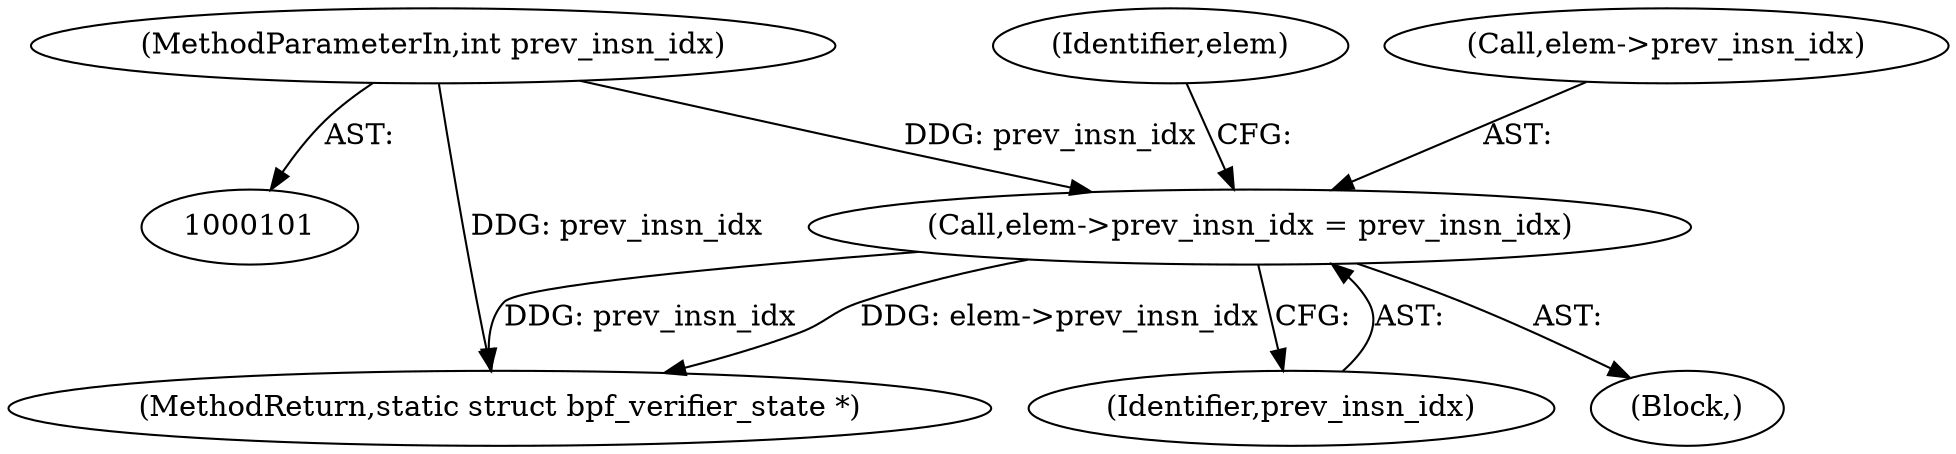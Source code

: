 digraph "0_linux_979d63d50c0c0f7bc537bf821e056cc9fe5abd38_4@pointer" {
"1000130" [label="(Call,elem->prev_insn_idx = prev_insn_idx)"];
"1000104" [label="(MethodParameterIn,int prev_insn_idx)"];
"1000106" [label="(Block,)"];
"1000137" [label="(Identifier,elem)"];
"1000104" [label="(MethodParameterIn,int prev_insn_idx)"];
"1000130" [label="(Call,elem->prev_insn_idx = prev_insn_idx)"];
"1000204" [label="(MethodReturn,static struct bpf_verifier_state *)"];
"1000131" [label="(Call,elem->prev_insn_idx)"];
"1000134" [label="(Identifier,prev_insn_idx)"];
"1000130" -> "1000106"  [label="AST: "];
"1000130" -> "1000134"  [label="CFG: "];
"1000131" -> "1000130"  [label="AST: "];
"1000134" -> "1000130"  [label="AST: "];
"1000137" -> "1000130"  [label="CFG: "];
"1000130" -> "1000204"  [label="DDG: prev_insn_idx"];
"1000130" -> "1000204"  [label="DDG: elem->prev_insn_idx"];
"1000104" -> "1000130"  [label="DDG: prev_insn_idx"];
"1000104" -> "1000101"  [label="AST: "];
"1000104" -> "1000204"  [label="DDG: prev_insn_idx"];
}
